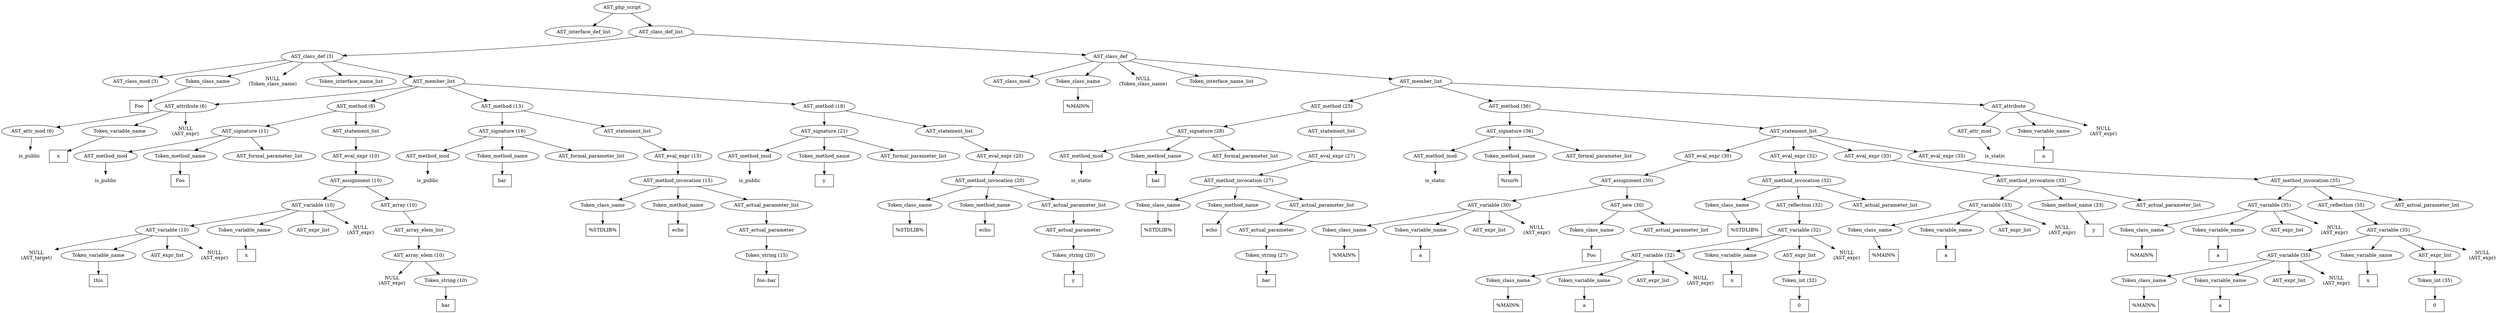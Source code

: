 /*
 * AST in dot format generated by phc -- the PHP compiler
 */

digraph AST {
node_0 [label="AST_php_script"];
node_1 [label="AST_interface_def_list"];
node_2 [label="AST_class_def_list"];
node_3 [label="AST_class_def (3)"];
node_4 [label="AST_class_mod (3)"];
node_5 [label="Token_class_name"];
node_6 [label="Foo", shape=box]
node_5 -> node_6;
node_7 [label="NULL\n(Token_class_name)", shape=plaintext]
node_8 [label="Token_interface_name_list"];
node_9 [label="AST_member_list"];
node_10 [label="AST_attribute (6)"];
node_11 [label="AST_attr_mod (6)"];
node_12 [label="is_public", shape=plaintext]
node_11 -> node_12;
node_13 [label="Token_variable_name"];
node_14 [label="x", shape=box]
node_13 -> node_14;
node_15 [label="NULL\n(AST_expr)", shape=plaintext]
node_10 -> node_15;
node_10 -> node_13;
node_10 -> node_11;
node_16 [label="AST_method (8)"];
node_17 [label="AST_signature (11)"];
node_18 [label="AST_method_mod"];
node_19 [label="is_public", shape=plaintext]
node_18 -> node_19;
node_20 [label="Token_method_name"];
node_21 [label="Foo", shape=box]
node_20 -> node_21;
node_22 [label="AST_formal_parameter_list"];
node_17 -> node_22;
node_17 -> node_20;
node_17 -> node_18;
node_23 [label="AST_statement_list"];
node_24 [label="AST_eval_expr (10)"];
node_25 [label="AST_assignment (10)"];
node_26 [label="AST_variable (10)"];
node_27 [label="AST_variable (10)"];
node_28 [label="NULL\n(AST_target)", shape=plaintext]
node_29 [label="Token_variable_name"];
node_30 [label="this", shape=box]
node_29 -> node_30;
node_31 [label="AST_expr_list"];
node_32 [label="NULL\n(AST_expr)", shape=plaintext]
node_27 -> node_32;
node_27 -> node_31;
node_27 -> node_29;
node_27 -> node_28;
node_33 [label="Token_variable_name"];
node_34 [label="x", shape=box]
node_33 -> node_34;
node_35 [label="AST_expr_list"];
node_36 [label="NULL\n(AST_expr)", shape=plaintext]
node_26 -> node_36;
node_26 -> node_35;
node_26 -> node_33;
node_26 -> node_27;
node_37 [label="AST_array (10)"];
node_38 [label="AST_array_elem_list"];
node_39 [label="AST_array_elem (10)"];
node_40 [label="NULL\n(AST_expr)", shape=plaintext]
node_41 [label="Token_string (10)"];
node_42 [label="bar", shape=box]
node_41 -> node_42;
node_39 -> node_41;
node_39 -> node_40;
node_38 -> node_39;
node_37 -> node_38;
node_25 -> node_37;
node_25 -> node_26;
node_24 -> node_25;
node_23 -> node_24;
node_16 -> node_23;
node_16 -> node_17;
node_43 [label="AST_method (13)"];
node_44 [label="AST_signature (16)"];
node_45 [label="AST_method_mod"];
node_46 [label="is_public", shape=plaintext]
node_45 -> node_46;
node_47 [label="Token_method_name"];
node_48 [label="bar", shape=box]
node_47 -> node_48;
node_49 [label="AST_formal_parameter_list"];
node_44 -> node_49;
node_44 -> node_47;
node_44 -> node_45;
node_50 [label="AST_statement_list"];
node_51 [label="AST_eval_expr (15)"];
node_52 [label="AST_method_invocation (15)"];
node_53 [label="Token_class_name"];
node_54 [label="%STDLIB%", shape=box]
node_53 -> node_54;
node_55 [label="Token_method_name"];
node_56 [label="echo", shape=box]
node_55 -> node_56;
node_57 [label="AST_actual_parameter_list"];
node_58 [label="AST_actual_parameter"];
node_59 [label="Token_string (15)"];
node_60 [label="foo::bar", shape=box]
node_59 -> node_60;
node_58 -> node_59;
node_57 -> node_58;
node_52 -> node_57;
node_52 -> node_55;
node_52 -> node_53;
node_51 -> node_52;
node_50 -> node_51;
node_43 -> node_50;
node_43 -> node_44;
node_61 [label="AST_method (18)"];
node_62 [label="AST_signature (21)"];
node_63 [label="AST_method_mod"];
node_64 [label="is_public", shape=plaintext]
node_63 -> node_64;
node_65 [label="Token_method_name"];
node_66 [label="y", shape=box]
node_65 -> node_66;
node_67 [label="AST_formal_parameter_list"];
node_62 -> node_67;
node_62 -> node_65;
node_62 -> node_63;
node_68 [label="AST_statement_list"];
node_69 [label="AST_eval_expr (20)"];
node_70 [label="AST_method_invocation (20)"];
node_71 [label="Token_class_name"];
node_72 [label="%STDLIB%", shape=box]
node_71 -> node_72;
node_73 [label="Token_method_name"];
node_74 [label="echo", shape=box]
node_73 -> node_74;
node_75 [label="AST_actual_parameter_list"];
node_76 [label="AST_actual_parameter"];
node_77 [label="Token_string (20)"];
node_78 [label="y", shape=box]
node_77 -> node_78;
node_76 -> node_77;
node_75 -> node_76;
node_70 -> node_75;
node_70 -> node_73;
node_70 -> node_71;
node_69 -> node_70;
node_68 -> node_69;
node_61 -> node_68;
node_61 -> node_62;
node_9 -> node_61;
node_9 -> node_43;
node_9 -> node_16;
node_9 -> node_10;
node_3 -> node_9;
node_3 -> node_8;
node_3 -> node_7;
node_3 -> node_5;
node_3 -> node_4;
node_79 [label="AST_class_def"];
node_80 [label="AST_class_mod"];
node_81 [label="Token_class_name"];
node_82 [label="%MAIN%", shape=box]
node_81 -> node_82;
node_83 [label="NULL\n(Token_class_name)", shape=plaintext]
node_84 [label="Token_interface_name_list"];
node_85 [label="AST_member_list"];
node_86 [label="AST_method (25)"];
node_87 [label="AST_signature (28)"];
node_88 [label="AST_method_mod"];
node_89 [label="is_static", shape=plaintext]
node_88 -> node_89;
node_90 [label="Token_method_name"];
node_91 [label="bar", shape=box]
node_90 -> node_91;
node_92 [label="AST_formal_parameter_list"];
node_87 -> node_92;
node_87 -> node_90;
node_87 -> node_88;
node_93 [label="AST_statement_list"];
node_94 [label="AST_eval_expr (27)"];
node_95 [label="AST_method_invocation (27)"];
node_96 [label="Token_class_name"];
node_97 [label="%STDLIB%", shape=box]
node_96 -> node_97;
node_98 [label="Token_method_name"];
node_99 [label="echo", shape=box]
node_98 -> node_99;
node_100 [label="AST_actual_parameter_list"];
node_101 [label="AST_actual_parameter"];
node_102 [label="Token_string (27)"];
node_103 [label="bar", shape=box]
node_102 -> node_103;
node_101 -> node_102;
node_100 -> node_101;
node_95 -> node_100;
node_95 -> node_98;
node_95 -> node_96;
node_94 -> node_95;
node_93 -> node_94;
node_86 -> node_93;
node_86 -> node_87;
node_104 [label="AST_method (36)"];
node_105 [label="AST_signature (36)"];
node_106 [label="AST_method_mod"];
node_107 [label="is_static", shape=plaintext]
node_106 -> node_107;
node_108 [label="Token_method_name"];
node_109 [label="%run%", shape=box]
node_108 -> node_109;
node_110 [label="AST_formal_parameter_list"];
node_105 -> node_110;
node_105 -> node_108;
node_105 -> node_106;
node_111 [label="AST_statement_list"];
node_112 [label="AST_eval_expr (30)"];
node_113 [label="AST_assignment (30)"];
node_114 [label="AST_variable (30)"];
node_115 [label="Token_class_name"];
node_116 [label="%MAIN%", shape=box]
node_115 -> node_116;
node_117 [label="Token_variable_name"];
node_118 [label="a", shape=box]
node_117 -> node_118;
node_119 [label="AST_expr_list"];
node_120 [label="NULL\n(AST_expr)", shape=plaintext]
node_114 -> node_120;
node_114 -> node_119;
node_114 -> node_117;
node_114 -> node_115;
node_121 [label="AST_new (30)"];
node_122 [label="Token_class_name"];
node_123 [label="Foo", shape=box]
node_122 -> node_123;
node_124 [label="AST_actual_parameter_list"];
node_121 -> node_124;
node_121 -> node_122;
node_113 -> node_121;
node_113 -> node_114;
node_112 -> node_113;
node_125 [label="AST_eval_expr (32)"];
node_126 [label="AST_method_invocation (32)"];
node_127 [label="Token_class_name"];
node_128 [label="%STDLIB%", shape=box]
node_127 -> node_128;
node_129 [label="AST_reflection (32)"];
node_130 [label="AST_variable (32)"];
node_131 [label="AST_variable (32)"];
node_132 [label="Token_class_name"];
node_133 [label="%MAIN%", shape=box]
node_132 -> node_133;
node_134 [label="Token_variable_name"];
node_135 [label="a", shape=box]
node_134 -> node_135;
node_136 [label="AST_expr_list"];
node_137 [label="NULL\n(AST_expr)", shape=plaintext]
node_131 -> node_137;
node_131 -> node_136;
node_131 -> node_134;
node_131 -> node_132;
node_138 [label="Token_variable_name"];
node_139 [label="x", shape=box]
node_138 -> node_139;
node_140 [label="AST_expr_list"];
node_141 [label="Token_int (32)"];
node_142 [label="0", shape=box]
node_141 -> node_142;
node_140 -> node_141;
node_143 [label="NULL\n(AST_expr)", shape=plaintext]
node_130 -> node_143;
node_130 -> node_140;
node_130 -> node_138;
node_130 -> node_131;
node_129 -> node_130;
node_144 [label="AST_actual_parameter_list"];
node_126 -> node_144;
node_126 -> node_129;
node_126 -> node_127;
node_125 -> node_126;
node_145 [label="AST_eval_expr (33)"];
node_146 [label="AST_method_invocation (33)"];
node_147 [label="AST_variable (33)"];
node_148 [label="Token_class_name"];
node_149 [label="%MAIN%", shape=box]
node_148 -> node_149;
node_150 [label="Token_variable_name"];
node_151 [label="a", shape=box]
node_150 -> node_151;
node_152 [label="AST_expr_list"];
node_153 [label="NULL\n(AST_expr)", shape=plaintext]
node_147 -> node_153;
node_147 -> node_152;
node_147 -> node_150;
node_147 -> node_148;
node_154 [label="Token_method_name (33)"];
node_155 [label="y", shape=box]
node_154 -> node_155;
node_156 [label="AST_actual_parameter_list"];
node_146 -> node_156;
node_146 -> node_154;
node_146 -> node_147;
node_145 -> node_146;
node_157 [label="AST_eval_expr (35)"];
node_158 [label="AST_method_invocation (35)"];
node_159 [label="AST_variable (35)"];
node_160 [label="Token_class_name"];
node_161 [label="%MAIN%", shape=box]
node_160 -> node_161;
node_162 [label="Token_variable_name"];
node_163 [label="a", shape=box]
node_162 -> node_163;
node_164 [label="AST_expr_list"];
node_165 [label="NULL\n(AST_expr)", shape=plaintext]
node_159 -> node_165;
node_159 -> node_164;
node_159 -> node_162;
node_159 -> node_160;
node_166 [label="AST_reflection (35)"];
node_167 [label="AST_variable (35)"];
node_168 [label="AST_variable (35)"];
node_169 [label="Token_class_name"];
node_170 [label="%MAIN%", shape=box]
node_169 -> node_170;
node_171 [label="Token_variable_name"];
node_172 [label="a", shape=box]
node_171 -> node_172;
node_173 [label="AST_expr_list"];
node_174 [label="NULL\n(AST_expr)", shape=plaintext]
node_168 -> node_174;
node_168 -> node_173;
node_168 -> node_171;
node_168 -> node_169;
node_175 [label="Token_variable_name"];
node_176 [label="x", shape=box]
node_175 -> node_176;
node_177 [label="AST_expr_list"];
node_178 [label="Token_int (35)"];
node_179 [label="0", shape=box]
node_178 -> node_179;
node_177 -> node_178;
node_180 [label="NULL\n(AST_expr)", shape=plaintext]
node_167 -> node_180;
node_167 -> node_177;
node_167 -> node_175;
node_167 -> node_168;
node_166 -> node_167;
node_181 [label="AST_actual_parameter_list"];
node_158 -> node_181;
node_158 -> node_166;
node_158 -> node_159;
node_157 -> node_158;
node_111 -> node_157;
node_111 -> node_145;
node_111 -> node_125;
node_111 -> node_112;
node_104 -> node_111;
node_104 -> node_105;
node_182 [label="AST_attribute"];
node_183 [label="AST_attr_mod"];
node_184 [label="is_static", shape=plaintext]
node_183 -> node_184;
node_185 [label="Token_variable_name"];
node_186 [label="a", shape=box]
node_185 -> node_186;
node_187 [label="NULL\n(AST_expr)", shape=plaintext]
node_182 -> node_187;
node_182 -> node_185;
node_182 -> node_183;
node_85 -> node_182;
node_85 -> node_104;
node_85 -> node_86;
node_79 -> node_85;
node_79 -> node_84;
node_79 -> node_83;
node_79 -> node_81;
node_79 -> node_80;
node_2 -> node_79;
node_2 -> node_3;
node_0 -> node_2;
node_0 -> node_1;
}

